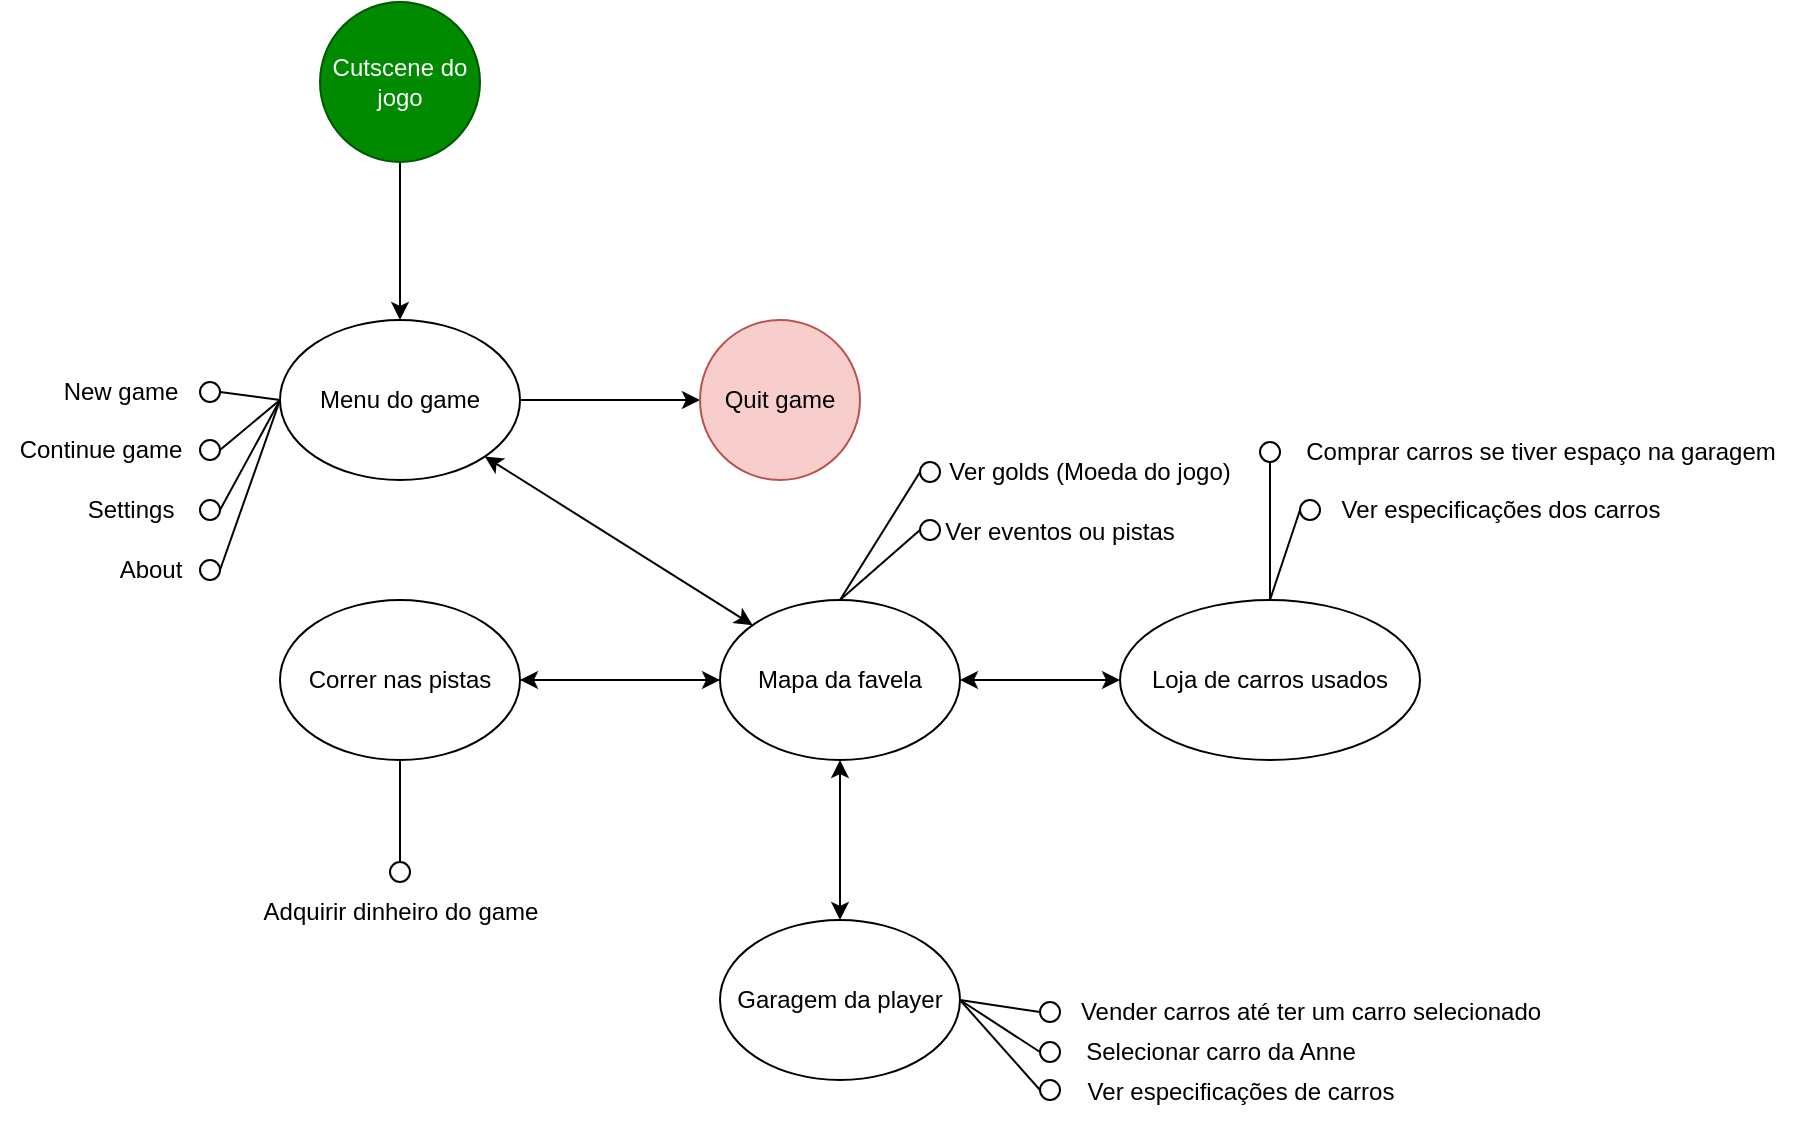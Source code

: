 <mxfile version="24.2.2" type="device">
  <diagram name="Página-1" id="qZb8IOe7TExNAAPtSJiD">
    <mxGraphModel dx="810" dy="454" grid="1" gridSize="10" guides="1" tooltips="1" connect="1" arrows="1" fold="1" page="1" pageScale="1" pageWidth="1169" pageHeight="827" math="0" shadow="0">
      <root>
        <mxCell id="0" />
        <mxCell id="1" parent="0" />
        <mxCell id="xCEQDk-uB87HvejhuKcV-8" value="" style="edgeStyle=orthogonalEdgeStyle;rounded=0;orthogonalLoop=1;jettySize=auto;html=1;endArrow=none;endFill=0;entryX=0.5;entryY=0;entryDx=0;entryDy=0;" parent="1" source="xCEQDk-uB87HvejhuKcV-1" target="xCEQDk-uB87HvejhuKcV-13" edge="1">
          <mxGeometry relative="1" as="geometry">
            <mxPoint x="334" y="562" as="targetPoint" />
          </mxGeometry>
        </mxCell>
        <mxCell id="xCEQDk-uB87HvejhuKcV-10" value="" style="edgeStyle=orthogonalEdgeStyle;rounded=0;orthogonalLoop=1;jettySize=auto;html=1;" parent="1" source="xCEQDk-uB87HvejhuKcV-1" edge="1">
          <mxGeometry relative="1" as="geometry">
            <mxPoint x="494" y="472" as="targetPoint" />
          </mxGeometry>
        </mxCell>
        <mxCell id="xCEQDk-uB87HvejhuKcV-1" value="Correr nas pistas" style="ellipse;whiteSpace=wrap;html=1;" parent="1" vertex="1">
          <mxGeometry x="274" y="432" width="120" height="80" as="geometry" />
        </mxCell>
        <mxCell id="xCEQDk-uB87HvejhuKcV-61" value="" style="edgeStyle=orthogonalEdgeStyle;rounded=0;orthogonalLoop=1;jettySize=auto;html=1;" parent="1" source="xCEQDk-uB87HvejhuKcV-4" target="xCEQDk-uB87HvejhuKcV-60" edge="1">
          <mxGeometry relative="1" as="geometry" />
        </mxCell>
        <mxCell id="xCEQDk-uB87HvejhuKcV-4" value="Menu do game" style="ellipse;whiteSpace=wrap;html=1;" parent="1" vertex="1">
          <mxGeometry x="274" y="292" width="120" height="80" as="geometry" />
        </mxCell>
        <mxCell id="xCEQDk-uB87HvejhuKcV-21" value="" style="edgeStyle=orthogonalEdgeStyle;rounded=0;orthogonalLoop=1;jettySize=auto;html=1;" parent="1" source="xCEQDk-uB87HvejhuKcV-11" target="xCEQDk-uB87HvejhuKcV-1" edge="1">
          <mxGeometry relative="1" as="geometry" />
        </mxCell>
        <mxCell id="xCEQDk-uB87HvejhuKcV-24" value="" style="edgeStyle=orthogonalEdgeStyle;rounded=0;orthogonalLoop=1;jettySize=auto;html=1;startArrow=classic;startFill=1;" parent="1" source="xCEQDk-uB87HvejhuKcV-11" target="xCEQDk-uB87HvejhuKcV-23" edge="1">
          <mxGeometry relative="1" as="geometry" />
        </mxCell>
        <mxCell id="xCEQDk-uB87HvejhuKcV-26" value="" style="edgeStyle=orthogonalEdgeStyle;rounded=0;orthogonalLoop=1;jettySize=auto;html=1;startArrow=classic;startFill=1;" parent="1" source="xCEQDk-uB87HvejhuKcV-11" target="xCEQDk-uB87HvejhuKcV-25" edge="1">
          <mxGeometry relative="1" as="geometry" />
        </mxCell>
        <mxCell id="xCEQDk-uB87HvejhuKcV-11" value="Mapa da favela" style="ellipse;whiteSpace=wrap;html=1;" parent="1" vertex="1">
          <mxGeometry x="494" y="432" width="120" height="80" as="geometry" />
        </mxCell>
        <mxCell id="xCEQDk-uB87HvejhuKcV-13" value="" style="ellipse;whiteSpace=wrap;html=1;aspect=fixed;" parent="1" vertex="1">
          <mxGeometry x="329" y="563" width="10" height="10" as="geometry" />
        </mxCell>
        <mxCell id="xCEQDk-uB87HvejhuKcV-14" value="Adquirir dinheiro do game" style="text;html=1;align=center;verticalAlign=middle;resizable=0;points=[];autosize=1;strokeColor=none;fillColor=none;" parent="1" vertex="1">
          <mxGeometry x="254" y="573" width="160" height="30" as="geometry" />
        </mxCell>
        <mxCell id="xCEQDk-uB87HvejhuKcV-20" value="" style="edgeStyle=orthogonalEdgeStyle;rounded=0;orthogonalLoop=1;jettySize=auto;html=1;entryX=0.5;entryY=0;entryDx=0;entryDy=0;" parent="1" source="xCEQDk-uB87HvejhuKcV-16" target="xCEQDk-uB87HvejhuKcV-4" edge="1">
          <mxGeometry relative="1" as="geometry">
            <mxPoint x="334" y="233" as="targetPoint" />
          </mxGeometry>
        </mxCell>
        <mxCell id="xCEQDk-uB87HvejhuKcV-16" value="Cutscene do jogo" style="ellipse;whiteSpace=wrap;html=1;aspect=fixed;fillColor=#008a00;strokeColor=#005700;fontColor=#ffffff;" parent="1" vertex="1">
          <mxGeometry x="294" y="133" width="80" height="80" as="geometry" />
        </mxCell>
        <mxCell id="xCEQDk-uB87HvejhuKcV-22" value="" style="endArrow=classic;startArrow=classic;html=1;rounded=0;entryX=1;entryY=1;entryDx=0;entryDy=0;" parent="1" source="xCEQDk-uB87HvejhuKcV-11" target="xCEQDk-uB87HvejhuKcV-4" edge="1">
          <mxGeometry width="50" height="50" relative="1" as="geometry">
            <mxPoint x="534" y="433" as="sourcePoint" />
            <mxPoint x="584" y="383" as="targetPoint" />
          </mxGeometry>
        </mxCell>
        <mxCell id="xCEQDk-uB87HvejhuKcV-23" value="Garagem da player" style="ellipse;whiteSpace=wrap;html=1;" parent="1" vertex="1">
          <mxGeometry x="494" y="592" width="120" height="80" as="geometry" />
        </mxCell>
        <mxCell id="xCEQDk-uB87HvejhuKcV-25" value="Loja de carros usados" style="ellipse;whiteSpace=wrap;html=1;" parent="1" vertex="1">
          <mxGeometry x="694" y="432" width="150" height="80" as="geometry" />
        </mxCell>
        <mxCell id="xCEQDk-uB87HvejhuKcV-28" value="" style="ellipse;whiteSpace=wrap;html=1;aspect=fixed;" parent="1" vertex="1">
          <mxGeometry x="654" y="633" width="10" height="10" as="geometry" />
        </mxCell>
        <mxCell id="xCEQDk-uB87HvejhuKcV-29" value="Vender carros até ter um carro selecionado" style="text;html=1;align=center;verticalAlign=middle;resizable=0;points=[];autosize=1;strokeColor=none;fillColor=none;" parent="1" vertex="1">
          <mxGeometry x="664" y="623" width="250" height="30" as="geometry" />
        </mxCell>
        <mxCell id="xCEQDk-uB87HvejhuKcV-30" value="Selecionar carro da Anne" style="text;html=1;align=center;verticalAlign=middle;resizable=0;points=[];autosize=1;strokeColor=none;fillColor=none;" parent="1" vertex="1">
          <mxGeometry x="664" y="643" width="160" height="30" as="geometry" />
        </mxCell>
        <mxCell id="xCEQDk-uB87HvejhuKcV-33" value="" style="ellipse;whiteSpace=wrap;html=1;aspect=fixed;" parent="1" vertex="1">
          <mxGeometry x="654" y="653" width="10" height="10" as="geometry" />
        </mxCell>
        <mxCell id="xCEQDk-uB87HvejhuKcV-34" value="" style="endArrow=none;html=1;rounded=0;exitX=0.5;exitY=0;exitDx=0;exitDy=0;" parent="1" source="xCEQDk-uB87HvejhuKcV-25" edge="1">
          <mxGeometry width="50" height="50" relative="1" as="geometry">
            <mxPoint x="444" y="293" as="sourcePoint" />
            <mxPoint x="769" y="363" as="targetPoint" />
          </mxGeometry>
        </mxCell>
        <mxCell id="xCEQDk-uB87HvejhuKcV-35" value="" style="ellipse;whiteSpace=wrap;html=1;aspect=fixed;" parent="1" vertex="1">
          <mxGeometry x="764" y="353" width="10" height="10" as="geometry" />
        </mxCell>
        <mxCell id="xCEQDk-uB87HvejhuKcV-36" value="Comprar carros se tiver espaço na garagem" style="text;html=1;align=center;verticalAlign=middle;resizable=0;points=[];autosize=1;strokeColor=none;fillColor=none;" parent="1" vertex="1">
          <mxGeometry x="774" y="343" width="260" height="30" as="geometry" />
        </mxCell>
        <mxCell id="xCEQDk-uB87HvejhuKcV-37" value="" style="endArrow=none;html=1;rounded=0;exitX=0.5;exitY=0;exitDx=0;exitDy=0;entryX=0;entryY=0.5;entryDx=0;entryDy=0;" parent="1" source="xCEQDk-uB87HvejhuKcV-25" target="xCEQDk-uB87HvejhuKcV-38" edge="1">
          <mxGeometry width="50" height="50" relative="1" as="geometry">
            <mxPoint x="779" y="442" as="sourcePoint" />
            <mxPoint x="784" y="383" as="targetPoint" />
          </mxGeometry>
        </mxCell>
        <mxCell id="xCEQDk-uB87HvejhuKcV-38" value="" style="ellipse;whiteSpace=wrap;html=1;aspect=fixed;" parent="1" vertex="1">
          <mxGeometry x="784" y="382" width="10" height="10" as="geometry" />
        </mxCell>
        <mxCell id="xCEQDk-uB87HvejhuKcV-39" value="Ver especificações dos carros" style="text;html=1;align=center;verticalAlign=middle;resizable=0;points=[];autosize=1;strokeColor=none;fillColor=none;" parent="1" vertex="1">
          <mxGeometry x="794" y="372" width="180" height="30" as="geometry" />
        </mxCell>
        <mxCell id="xCEQDk-uB87HvejhuKcV-40" value="" style="endArrow=none;html=1;rounded=0;exitX=1;exitY=0.5;exitDx=0;exitDy=0;entryX=0;entryY=0.5;entryDx=0;entryDy=0;" parent="1" source="xCEQDk-uB87HvejhuKcV-23" target="xCEQDk-uB87HvejhuKcV-28" edge="1">
          <mxGeometry width="50" height="50" relative="1" as="geometry">
            <mxPoint x="664" y="683" as="sourcePoint" />
            <mxPoint x="714" y="633" as="targetPoint" />
          </mxGeometry>
        </mxCell>
        <mxCell id="xCEQDk-uB87HvejhuKcV-41" value="" style="endArrow=none;html=1;rounded=0;exitX=1;exitY=0.5;exitDx=0;exitDy=0;entryX=0;entryY=0.5;entryDx=0;entryDy=0;" parent="1" source="xCEQDk-uB87HvejhuKcV-23" target="xCEQDk-uB87HvejhuKcV-33" edge="1">
          <mxGeometry width="50" height="50" relative="1" as="geometry">
            <mxPoint x="624" y="642" as="sourcePoint" />
            <mxPoint x="664" y="648" as="targetPoint" />
          </mxGeometry>
        </mxCell>
        <mxCell id="xCEQDk-uB87HvejhuKcV-42" value="" style="ellipse;whiteSpace=wrap;html=1;aspect=fixed;" parent="1" vertex="1">
          <mxGeometry x="654" y="672" width="10" height="10" as="geometry" />
        </mxCell>
        <mxCell id="xCEQDk-uB87HvejhuKcV-43" value="" style="endArrow=none;html=1;rounded=0;exitX=1;exitY=0.5;exitDx=0;exitDy=0;entryX=0;entryY=0.5;entryDx=0;entryDy=0;" parent="1" source="xCEQDk-uB87HvejhuKcV-23" target="xCEQDk-uB87HvejhuKcV-42" edge="1">
          <mxGeometry width="50" height="50" relative="1" as="geometry">
            <mxPoint x="624" y="642" as="sourcePoint" />
            <mxPoint x="664" y="668" as="targetPoint" />
          </mxGeometry>
        </mxCell>
        <mxCell id="xCEQDk-uB87HvejhuKcV-44" value="&lt;div&gt;Ver especificações de carros&lt;/div&gt;" style="text;html=1;align=center;verticalAlign=middle;resizable=0;points=[];autosize=1;strokeColor=none;fillColor=none;" parent="1" vertex="1">
          <mxGeometry x="664" y="663" width="180" height="30" as="geometry" />
        </mxCell>
        <mxCell id="xCEQDk-uB87HvejhuKcV-45" value="" style="endArrow=none;html=1;rounded=0;exitX=0;exitY=0.5;exitDx=0;exitDy=0;entryX=1;entryY=0.5;entryDx=0;entryDy=0;" parent="1" source="xCEQDk-uB87HvejhuKcV-4" target="xCEQDk-uB87HvejhuKcV-46" edge="1">
          <mxGeometry width="50" height="50" relative="1" as="geometry">
            <mxPoint x="434" y="353" as="sourcePoint" />
            <mxPoint x="244" y="332" as="targetPoint" />
          </mxGeometry>
        </mxCell>
        <mxCell id="xCEQDk-uB87HvejhuKcV-46" value="" style="ellipse;whiteSpace=wrap;html=1;aspect=fixed;" parent="1" vertex="1">
          <mxGeometry x="234" y="323" width="10" height="10" as="geometry" />
        </mxCell>
        <mxCell id="xCEQDk-uB87HvejhuKcV-47" value="New game" style="text;html=1;align=center;verticalAlign=middle;resizable=0;points=[];autosize=1;strokeColor=none;fillColor=none;" parent="1" vertex="1">
          <mxGeometry x="154" y="313" width="80" height="30" as="geometry" />
        </mxCell>
        <mxCell id="xCEQDk-uB87HvejhuKcV-48" value="Continue game" style="text;html=1;align=center;verticalAlign=middle;resizable=0;points=[];autosize=1;strokeColor=none;fillColor=none;" parent="1" vertex="1">
          <mxGeometry x="134" y="342" width="100" height="30" as="geometry" />
        </mxCell>
        <mxCell id="xCEQDk-uB87HvejhuKcV-49" value="Settings" style="text;html=1;align=center;verticalAlign=middle;resizable=0;points=[];autosize=1;strokeColor=none;fillColor=none;" parent="1" vertex="1">
          <mxGeometry x="164" y="372" width="70" height="30" as="geometry" />
        </mxCell>
        <mxCell id="xCEQDk-uB87HvejhuKcV-50" value="About" style="text;html=1;align=center;verticalAlign=middle;resizable=0;points=[];autosize=1;strokeColor=none;fillColor=none;" parent="1" vertex="1">
          <mxGeometry x="184" y="402" width="50" height="30" as="geometry" />
        </mxCell>
        <mxCell id="xCEQDk-uB87HvejhuKcV-52" value="" style="ellipse;whiteSpace=wrap;html=1;aspect=fixed;" parent="1" vertex="1">
          <mxGeometry x="234" y="352" width="10" height="10" as="geometry" />
        </mxCell>
        <mxCell id="xCEQDk-uB87HvejhuKcV-53" value="" style="ellipse;whiteSpace=wrap;html=1;aspect=fixed;" parent="1" vertex="1">
          <mxGeometry x="234" y="382" width="10" height="10" as="geometry" />
        </mxCell>
        <mxCell id="xCEQDk-uB87HvejhuKcV-54" value="" style="ellipse;whiteSpace=wrap;html=1;aspect=fixed;" parent="1" vertex="1">
          <mxGeometry x="234" y="412" width="10" height="10" as="geometry" />
        </mxCell>
        <mxCell id="xCEQDk-uB87HvejhuKcV-56" value="" style="endArrow=none;html=1;rounded=0;exitX=0;exitY=0.5;exitDx=0;exitDy=0;entryX=1;entryY=0.5;entryDx=0;entryDy=0;" parent="1" source="xCEQDk-uB87HvejhuKcV-4" target="xCEQDk-uB87HvejhuKcV-52" edge="1">
          <mxGeometry width="50" height="50" relative="1" as="geometry">
            <mxPoint x="284" y="342" as="sourcePoint" />
            <mxPoint x="254" y="338" as="targetPoint" />
          </mxGeometry>
        </mxCell>
        <mxCell id="xCEQDk-uB87HvejhuKcV-57" value="" style="endArrow=none;html=1;rounded=0;exitX=0;exitY=0.5;exitDx=0;exitDy=0;entryX=1;entryY=0.5;entryDx=0;entryDy=0;" parent="1" source="xCEQDk-uB87HvejhuKcV-4" target="xCEQDk-uB87HvejhuKcV-53" edge="1">
          <mxGeometry width="50" height="50" relative="1" as="geometry">
            <mxPoint x="294" y="352" as="sourcePoint" />
            <mxPoint x="264" y="348" as="targetPoint" />
          </mxGeometry>
        </mxCell>
        <mxCell id="xCEQDk-uB87HvejhuKcV-58" value="" style="endArrow=none;html=1;rounded=0;exitX=0;exitY=0.5;exitDx=0;exitDy=0;entryX=1;entryY=0.5;entryDx=0;entryDy=0;" parent="1" source="xCEQDk-uB87HvejhuKcV-4" target="xCEQDk-uB87HvejhuKcV-54" edge="1">
          <mxGeometry width="50" height="50" relative="1" as="geometry">
            <mxPoint x="304" y="362" as="sourcePoint" />
            <mxPoint x="274" y="358" as="targetPoint" />
          </mxGeometry>
        </mxCell>
        <mxCell id="xCEQDk-uB87HvejhuKcV-60" value="Quit game" style="ellipse;whiteSpace=wrap;html=1;rotation=0;fillColor=#f8cecc;strokeColor=#b85450;" parent="1" vertex="1">
          <mxGeometry x="484" y="292" width="80" height="80" as="geometry" />
        </mxCell>
        <mxCell id="4S0Jlr4Oq2cSx7eKV20G-1" value="" style="endArrow=none;html=1;rounded=0;exitX=0.5;exitY=0;exitDx=0;exitDy=0;entryX=0;entryY=0.5;entryDx=0;entryDy=0;" parent="1" source="xCEQDk-uB87HvejhuKcV-11" target="4S0Jlr4Oq2cSx7eKV20G-2" edge="1">
          <mxGeometry width="50" height="50" relative="1" as="geometry">
            <mxPoint x="484" y="383" as="sourcePoint" />
            <mxPoint x="594" y="373" as="targetPoint" />
          </mxGeometry>
        </mxCell>
        <mxCell id="4S0Jlr4Oq2cSx7eKV20G-2" value="" style="ellipse;whiteSpace=wrap;html=1;aspect=fixed;" parent="1" vertex="1">
          <mxGeometry x="594" y="363" width="10" height="10" as="geometry" />
        </mxCell>
        <mxCell id="4S0Jlr4Oq2cSx7eKV20G-3" value="Ver golds (Moeda do jogo)" style="text;html=1;align=center;verticalAlign=middle;whiteSpace=wrap;rounded=0;" parent="1" vertex="1">
          <mxGeometry x="604" y="353" width="150" height="30" as="geometry" />
        </mxCell>
        <mxCell id="4S0Jlr4Oq2cSx7eKV20G-5" value="" style="endArrow=none;html=1;rounded=0;exitX=0.5;exitY=0;exitDx=0;exitDy=0;entryX=0;entryY=0.5;entryDx=0;entryDy=0;" parent="1" source="xCEQDk-uB87HvejhuKcV-11" target="4S0Jlr4Oq2cSx7eKV20G-6" edge="1">
          <mxGeometry width="50" height="50" relative="1" as="geometry">
            <mxPoint x="564" y="442" as="sourcePoint" />
            <mxPoint x="594" y="403" as="targetPoint" />
          </mxGeometry>
        </mxCell>
        <mxCell id="4S0Jlr4Oq2cSx7eKV20G-6" value="" style="ellipse;whiteSpace=wrap;html=1;aspect=fixed;" parent="1" vertex="1">
          <mxGeometry x="594" y="392" width="10" height="10" as="geometry" />
        </mxCell>
        <mxCell id="4S0Jlr4Oq2cSx7eKV20G-7" value="Ver eventos ou pistas" style="text;html=1;align=center;verticalAlign=middle;whiteSpace=wrap;rounded=0;" parent="1" vertex="1">
          <mxGeometry x="604" y="383" width="120" height="30" as="geometry" />
        </mxCell>
      </root>
    </mxGraphModel>
  </diagram>
</mxfile>

